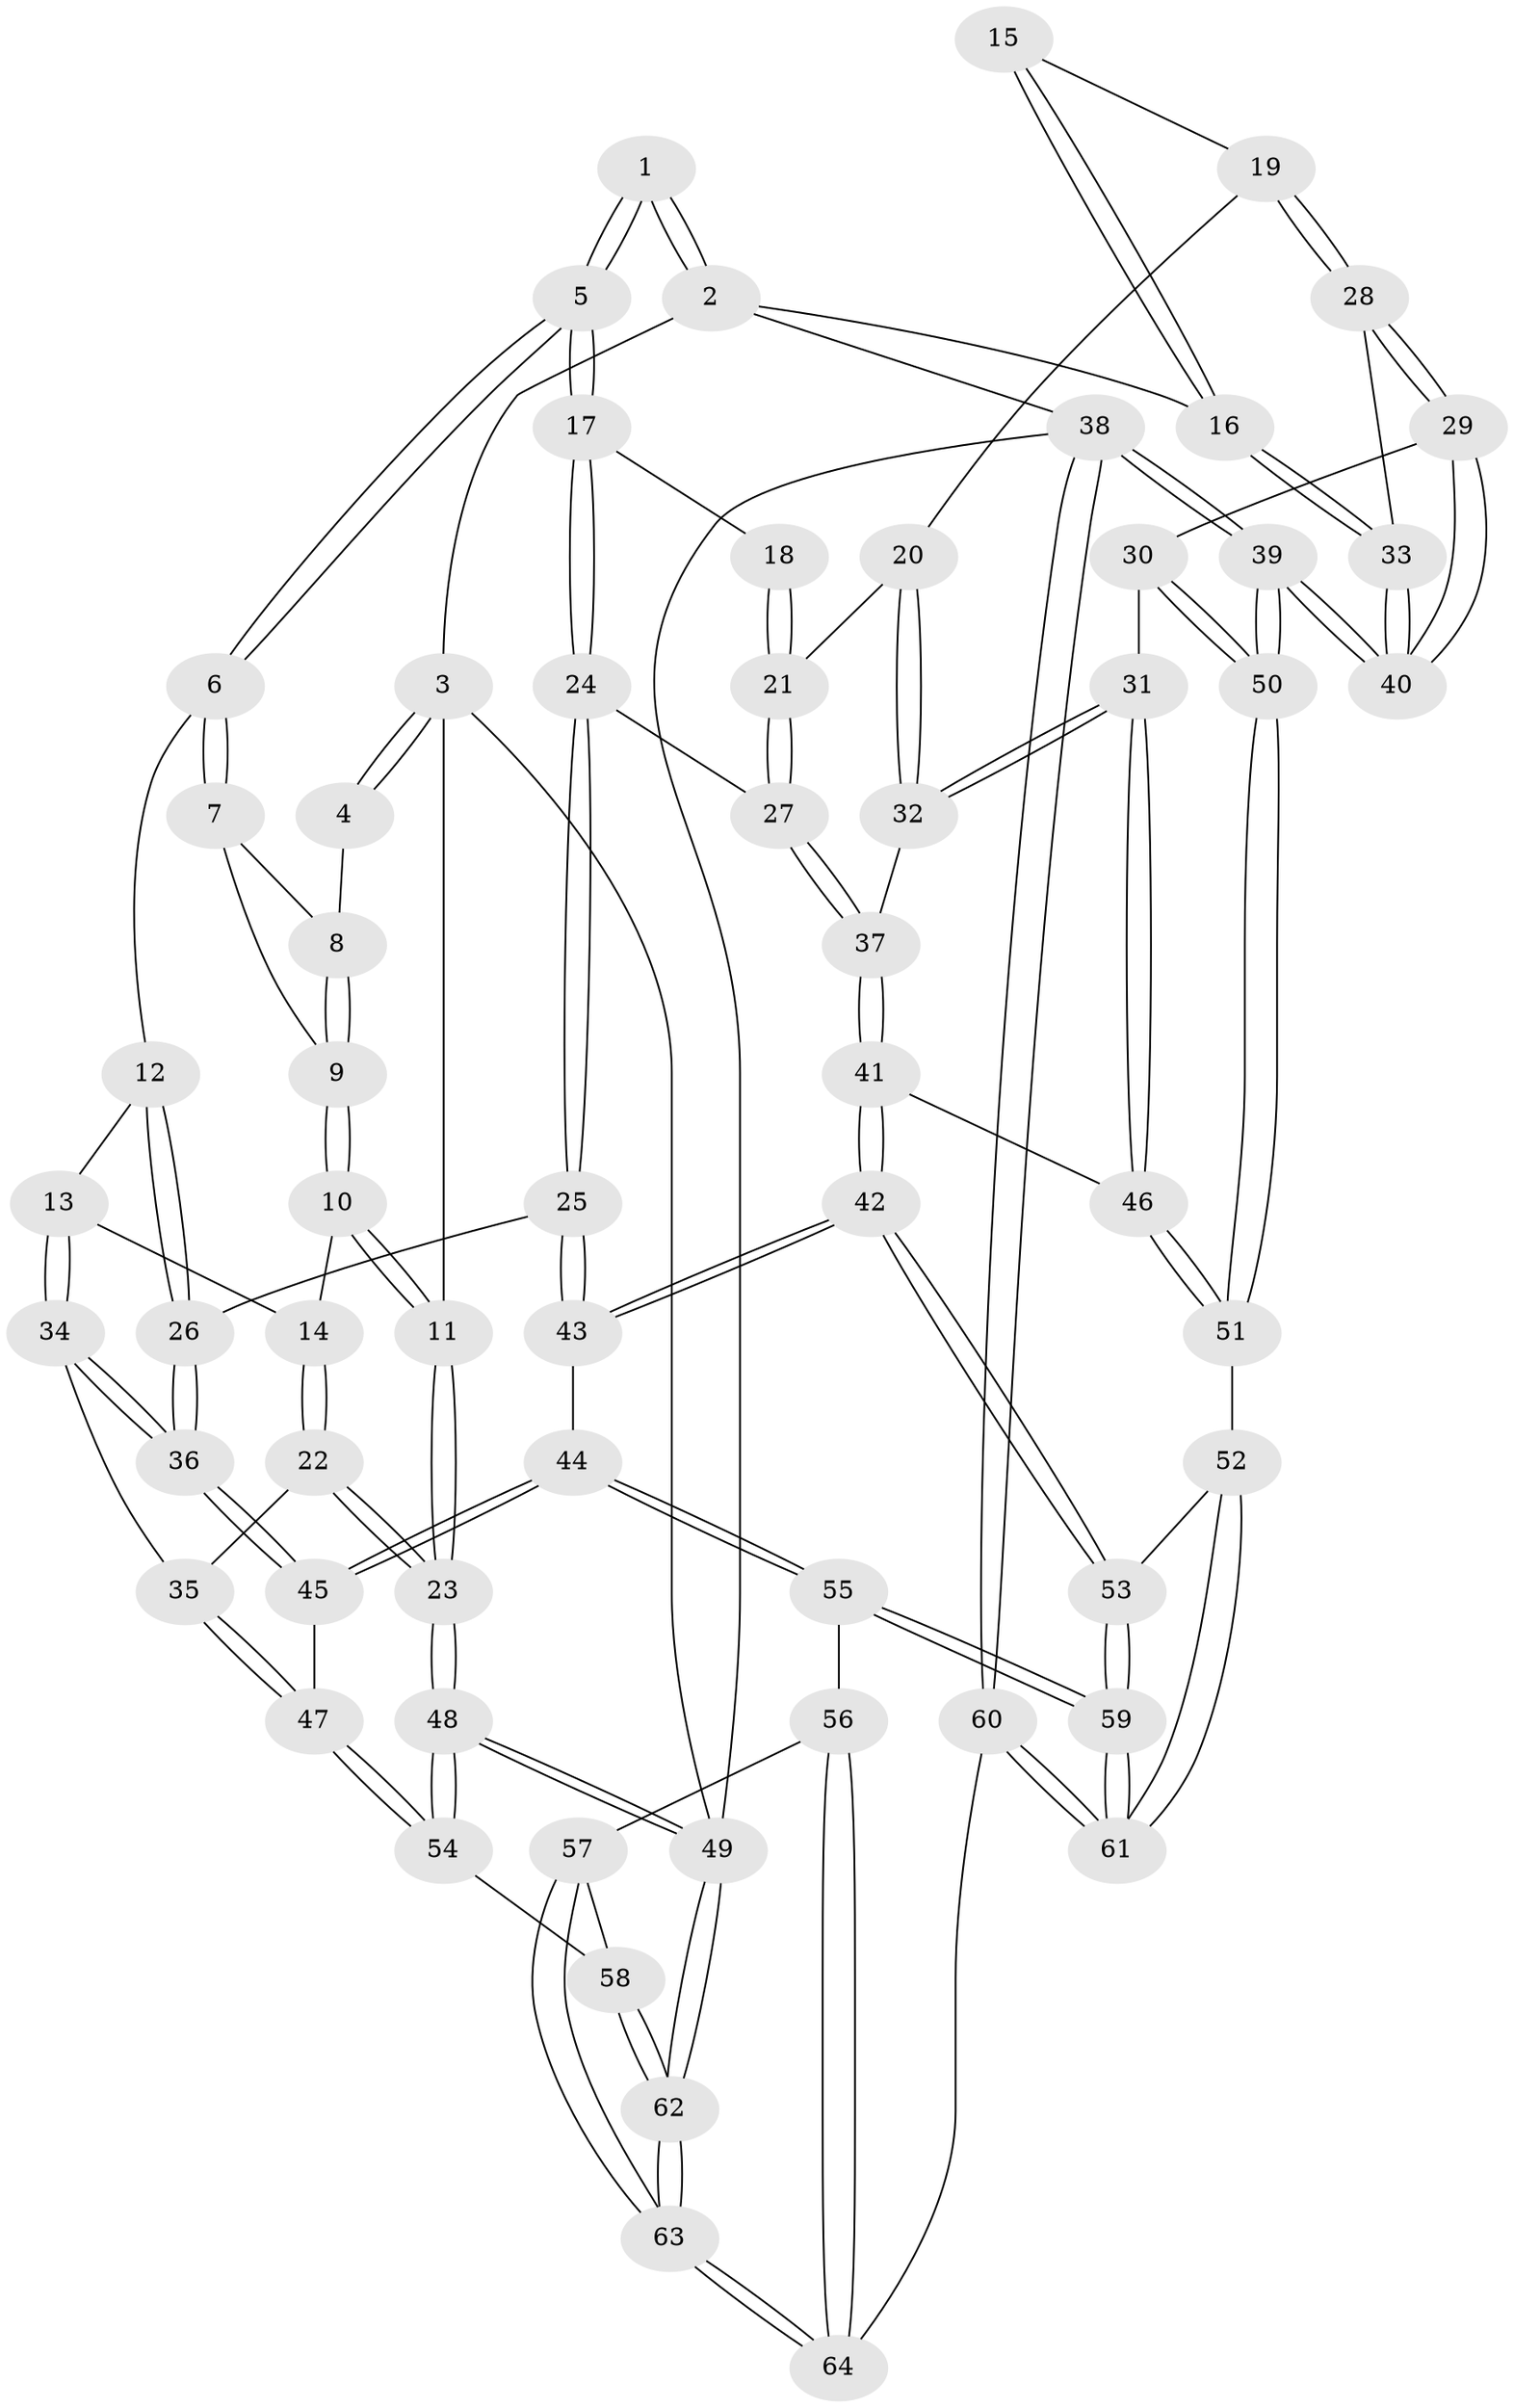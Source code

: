 // Generated by graph-tools (version 1.1) at 2025/51/03/09/25 03:51:10]
// undirected, 64 vertices, 157 edges
graph export_dot {
graph [start="1"]
  node [color=gray90,style=filled];
  1 [pos="+0.3919692274233282+0"];
  2 [pos="+1+0"];
  3 [pos="+0+0"];
  4 [pos="+0+0"];
  5 [pos="+0.41475148987700977+0.23134850784652003"];
  6 [pos="+0.35892560245222477+0.2514798055933032"];
  7 [pos="+0.18561869303047865+0.19802648451023683"];
  8 [pos="+0.06668666773951785+0.07827124157875279"];
  9 [pos="+0.06348300517314243+0.2525676628011184"];
  10 [pos="+0.016414971635408403+0.30510791628343686"];
  11 [pos="+0+0.25058960420610366"];
  12 [pos="+0.2983299879632241+0.3061352219591818"];
  13 [pos="+0.16293244328304712+0.4059486813803666"];
  14 [pos="+0.09704123503471875+0.37399983217801563"];
  15 [pos="+0.6520728609203843+0.20722390243220556"];
  16 [pos="+1+0"];
  17 [pos="+0.42789470280413705+0.24147210330011148"];
  18 [pos="+0.4911251734128149+0.25193262274578676"];
  19 [pos="+0.8315403971846096+0.3789856579261927"];
  20 [pos="+0.8032078059616949+0.39492008422478764"];
  21 [pos="+0.672248968234362+0.4431480460245797"];
  22 [pos="+0+0.5882446514309415"];
  23 [pos="+0+0.6156844586413561"];
  24 [pos="+0.4390242615186814+0.4733484112899655"];
  25 [pos="+0.43568815639117087+0.5009178728761974"];
  26 [pos="+0.2975506560700345+0.5146096823100882"];
  27 [pos="+0.661409019227898+0.4996861468555884"];
  28 [pos="+0.8587752481152691+0.37701531496668184"];
  29 [pos="+0.9002966538236449+0.595581463746074"];
  30 [pos="+0.892672743659066+0.6026501908429327"];
  31 [pos="+0.7829549509869489+0.5850883072594466"];
  32 [pos="+0.7714165336833776+0.574521651080293"];
  33 [pos="+1+0.06243699851893284"];
  34 [pos="+0.16104319262079092+0.4325966836757431"];
  35 [pos="+0.0282465463073224+0.5535839685794088"];
  36 [pos="+0.22146364082256217+0.5608187155943882"];
  37 [pos="+0.6616675106816966+0.5189376747716783"];
  38 [pos="+1+1"];
  39 [pos="+1+1"];
  40 [pos="+1+0.5778266708513775"];
  41 [pos="+0.5771772444320896+0.6469957395841069"];
  42 [pos="+0.5202030328089828+0.6766000999154792"];
  43 [pos="+0.4552712782787981+0.6240293657774522"];
  44 [pos="+0.2301013305156401+0.6709460045794022"];
  45 [pos="+0.225839430984954+0.6693957611334469"];
  46 [pos="+0.7107080086533011+0.6795644903114226"];
  47 [pos="+0.21838572329579714+0.6721263302385957"];
  48 [pos="+0+0.747715662156514"];
  49 [pos="+0+1"];
  50 [pos="+0.8559700913059167+0.7826498033688034"];
  51 [pos="+0.7958791501817372+0.7813989932177335"];
  52 [pos="+0.7342302030890406+0.8172610952151889"];
  53 [pos="+0.5220698480217573+0.7629421473327912"];
  54 [pos="+0.08417741620700556+0.778922295273559"];
  55 [pos="+0.3380263920947579+0.874079172103449"];
  56 [pos="+0.3277213947996419+0.8855867904982704"];
  57 [pos="+0.2066150108973617+0.8914354664086211"];
  58 [pos="+0.12242321334557602+0.8526825637526809"];
  59 [pos="+0.4887264513861+0.8513075508357878"];
  60 [pos="+0.6473302505247446+1"];
  61 [pos="+0.6248940473195582+1"];
  62 [pos="+0.006326729776212756+1"];
  63 [pos="+0.1317450212286591+1"];
  64 [pos="+0.2663617669285974+1"];
  1 -- 2;
  1 -- 2;
  1 -- 5;
  1 -- 5;
  2 -- 3;
  2 -- 16;
  2 -- 38;
  3 -- 4;
  3 -- 4;
  3 -- 11;
  3 -- 49;
  4 -- 8;
  5 -- 6;
  5 -- 6;
  5 -- 17;
  5 -- 17;
  6 -- 7;
  6 -- 7;
  6 -- 12;
  7 -- 8;
  7 -- 9;
  8 -- 9;
  8 -- 9;
  9 -- 10;
  9 -- 10;
  10 -- 11;
  10 -- 11;
  10 -- 14;
  11 -- 23;
  11 -- 23;
  12 -- 13;
  12 -- 26;
  12 -- 26;
  13 -- 14;
  13 -- 34;
  13 -- 34;
  14 -- 22;
  14 -- 22;
  15 -- 16;
  15 -- 16;
  15 -- 19;
  16 -- 33;
  16 -- 33;
  17 -- 18;
  17 -- 24;
  17 -- 24;
  18 -- 21;
  18 -- 21;
  19 -- 20;
  19 -- 28;
  19 -- 28;
  20 -- 21;
  20 -- 32;
  20 -- 32;
  21 -- 27;
  21 -- 27;
  22 -- 23;
  22 -- 23;
  22 -- 35;
  23 -- 48;
  23 -- 48;
  24 -- 25;
  24 -- 25;
  24 -- 27;
  25 -- 26;
  25 -- 43;
  25 -- 43;
  26 -- 36;
  26 -- 36;
  27 -- 37;
  27 -- 37;
  28 -- 29;
  28 -- 29;
  28 -- 33;
  29 -- 30;
  29 -- 40;
  29 -- 40;
  30 -- 31;
  30 -- 50;
  30 -- 50;
  31 -- 32;
  31 -- 32;
  31 -- 46;
  31 -- 46;
  32 -- 37;
  33 -- 40;
  33 -- 40;
  34 -- 35;
  34 -- 36;
  34 -- 36;
  35 -- 47;
  35 -- 47;
  36 -- 45;
  36 -- 45;
  37 -- 41;
  37 -- 41;
  38 -- 39;
  38 -- 39;
  38 -- 60;
  38 -- 60;
  38 -- 49;
  39 -- 40;
  39 -- 40;
  39 -- 50;
  39 -- 50;
  41 -- 42;
  41 -- 42;
  41 -- 46;
  42 -- 43;
  42 -- 43;
  42 -- 53;
  42 -- 53;
  43 -- 44;
  44 -- 45;
  44 -- 45;
  44 -- 55;
  44 -- 55;
  45 -- 47;
  46 -- 51;
  46 -- 51;
  47 -- 54;
  47 -- 54;
  48 -- 49;
  48 -- 49;
  48 -- 54;
  48 -- 54;
  49 -- 62;
  49 -- 62;
  50 -- 51;
  50 -- 51;
  51 -- 52;
  52 -- 53;
  52 -- 61;
  52 -- 61;
  53 -- 59;
  53 -- 59;
  54 -- 58;
  55 -- 56;
  55 -- 59;
  55 -- 59;
  56 -- 57;
  56 -- 64;
  56 -- 64;
  57 -- 58;
  57 -- 63;
  57 -- 63;
  58 -- 62;
  58 -- 62;
  59 -- 61;
  59 -- 61;
  60 -- 61;
  60 -- 61;
  60 -- 64;
  62 -- 63;
  62 -- 63;
  63 -- 64;
  63 -- 64;
}
